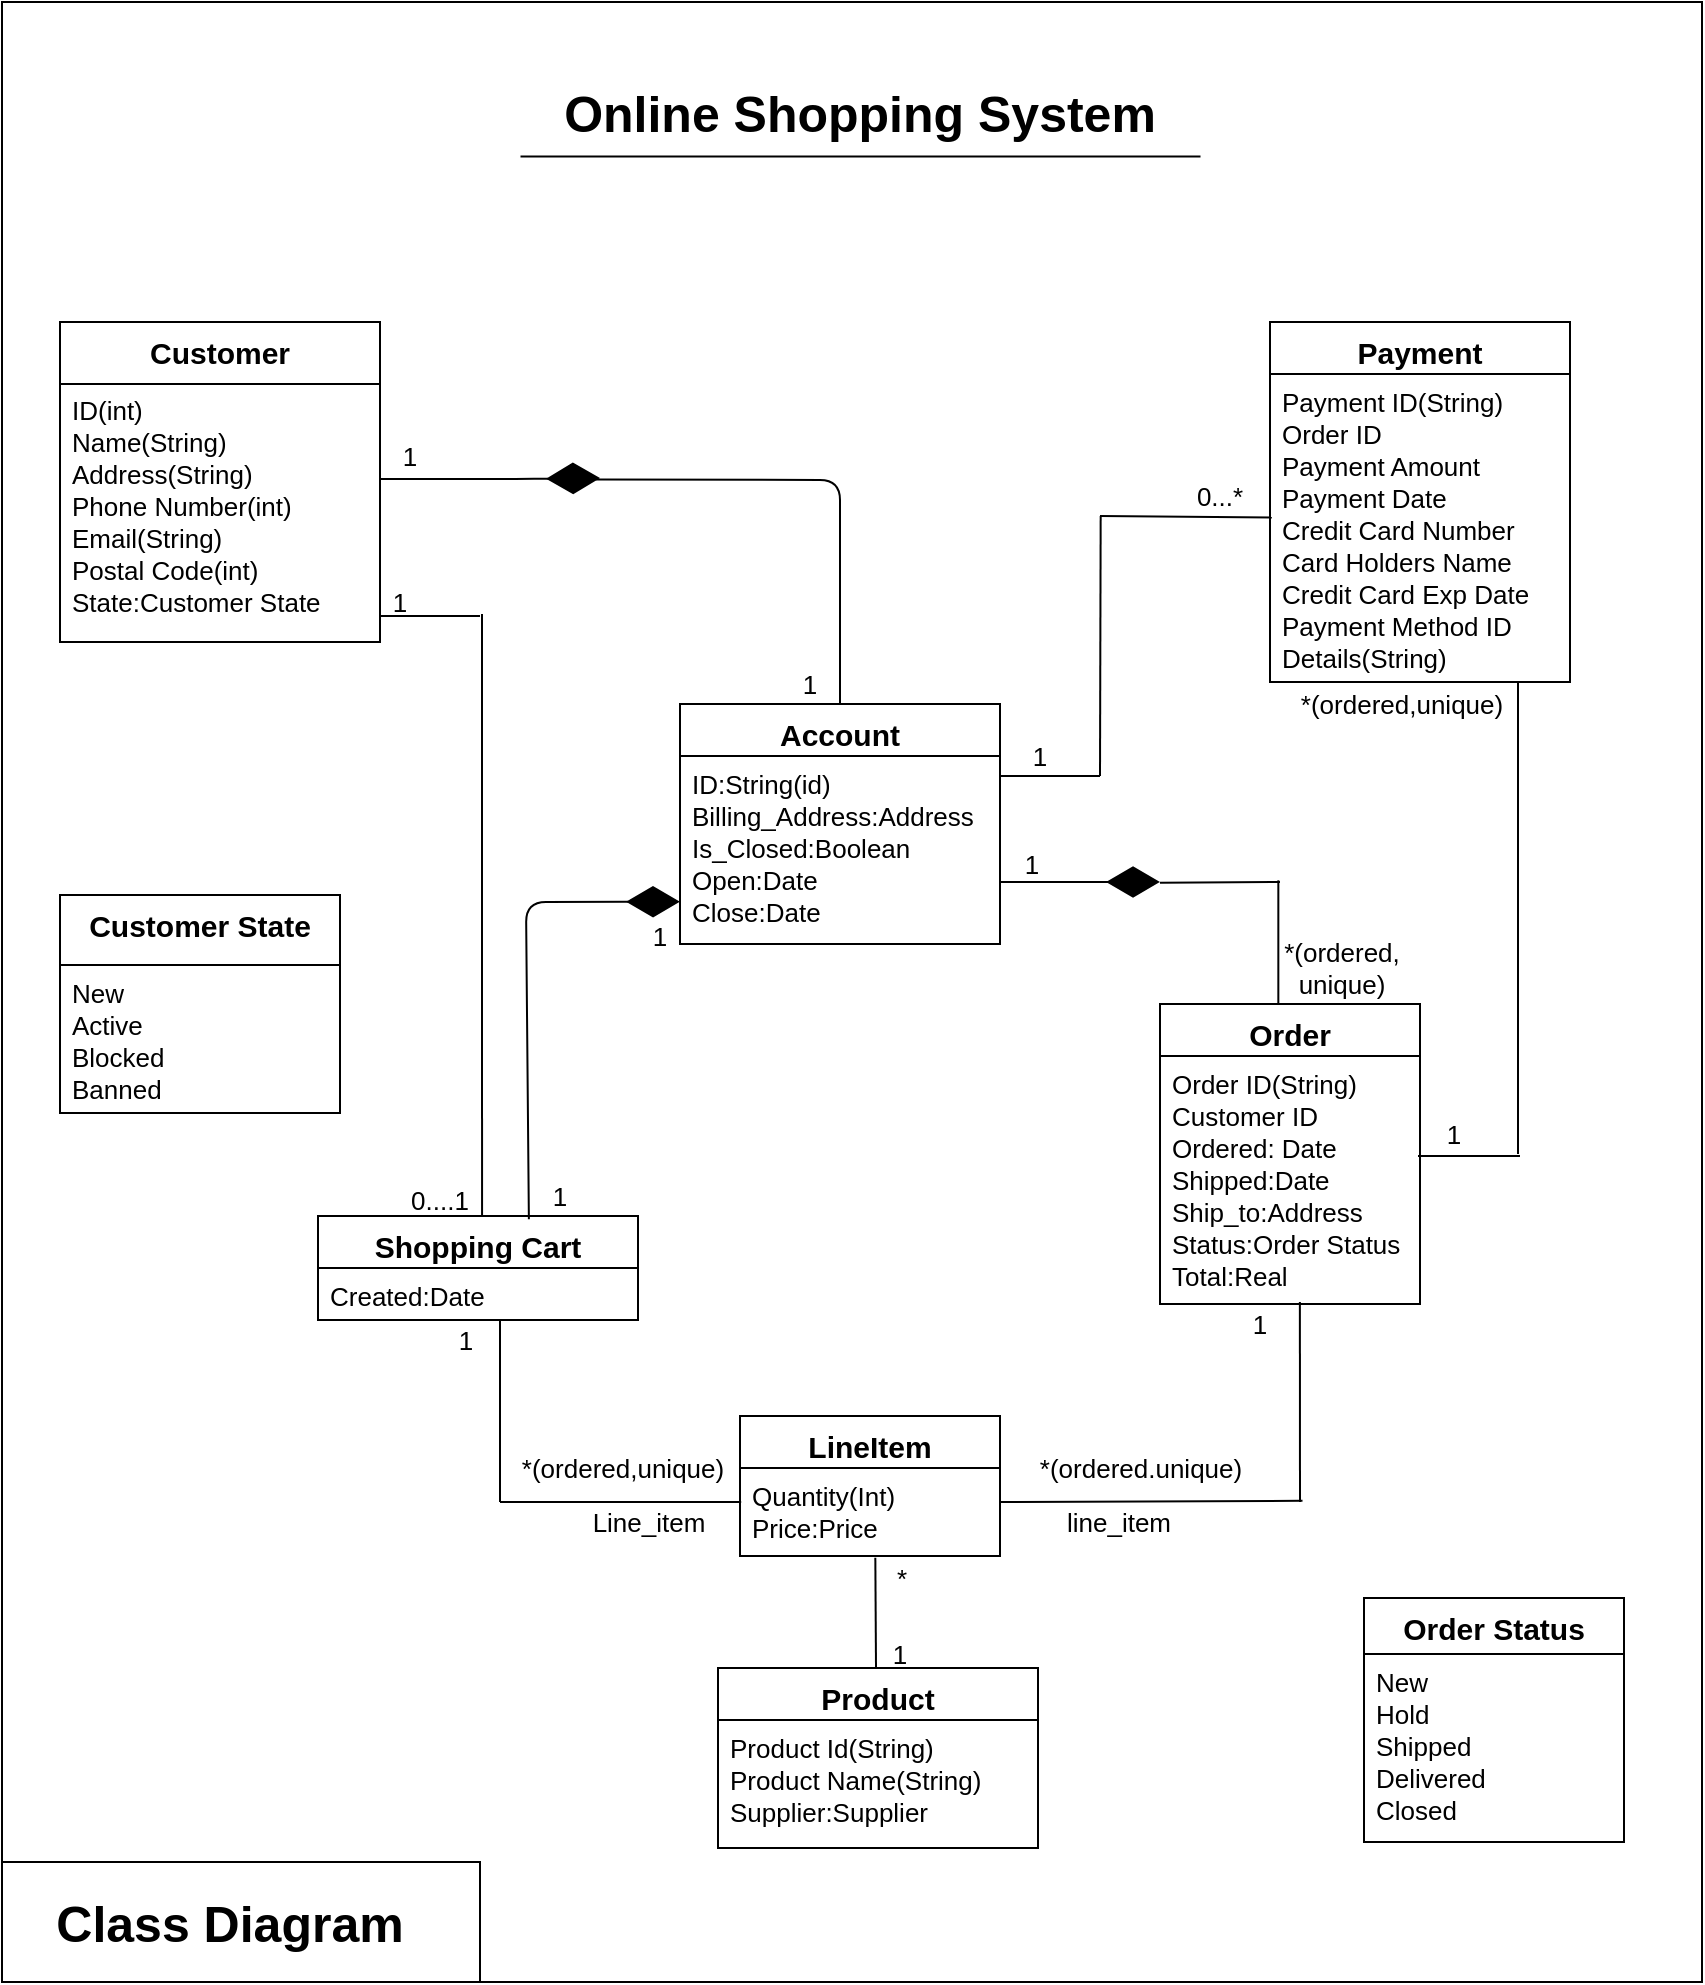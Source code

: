 <mxfile version="10.9.8" type="device"><diagram id="7nzgfwb7MUe_E2wnzI2F" name="Page-1"><mxGraphModel dx="1698" dy="870" grid="1" gridSize="10" guides="1" tooltips="1" connect="1" arrows="1" fold="1" page="1" pageScale="1" pageWidth="850" pageHeight="1100" math="0" shadow="0"><root><mxCell id="0"/><mxCell id="1" parent="0"/><mxCell id="lJWjo1Jt8DscmwreZOjy-10" value="" style="rounded=0;whiteSpace=wrap;html=1;" vertex="1" parent="1"><mxGeometry x="1" width="850" height="990" as="geometry"/></mxCell><mxCell id="lJWjo1Jt8DscmwreZOjy-11" value="Online Shopping System" style="text;html=1;strokeColor=none;fillColor=none;align=center;verticalAlign=middle;whiteSpace=wrap;rounded=0;strokeWidth=1;perimeterSpacing=3;fontSize=25;fontStyle=1" vertex="1" parent="1"><mxGeometry x="250" y="40" width="360" height="30" as="geometry"/></mxCell><mxCell id="lJWjo1Jt8DscmwreZOjy-12" value="Customer" style="swimlane;fontStyle=1;align=center;verticalAlign=top;childLayout=stackLayout;horizontal=1;startSize=31;horizontalStack=0;resizeParent=1;resizeParentMax=0;resizeLast=0;collapsible=1;marginBottom=0;strokeWidth=1;fontSize=15;" vertex="1" parent="1"><mxGeometry x="30" y="160" width="160" height="160" as="geometry"/></mxCell><mxCell id="lJWjo1Jt8DscmwreZOjy-16" value="Customer State&#10;" style="swimlane;fontStyle=1;align=center;verticalAlign=top;childLayout=stackLayout;horizontal=1;startSize=35;horizontalStack=0;resizeParent=1;resizeParentMax=0;resizeLast=0;collapsible=1;marginBottom=0;strokeWidth=1;fontSize=15;" vertex="1" parent="1"><mxGeometry x="30" y="446.5" width="140" height="109" as="geometry"/></mxCell><mxCell id="lJWjo1Jt8DscmwreZOjy-17" value="New&#10;Active &#10;Blocked&#10;Banned&#10;" style="text;strokeColor=none;fillColor=none;align=left;verticalAlign=top;spacingLeft=4;spacingRight=4;overflow=hidden;rotatable=0;points=[[0,0.5],[1,0.5]];portConstraint=eastwest;fontSize=13;" vertex="1" parent="lJWjo1Jt8DscmwreZOjy-16"><mxGeometry y="35" width="140" height="74" as="geometry"/></mxCell><mxCell id="lJWjo1Jt8DscmwreZOjy-20" value="Account" style="swimlane;fontStyle=1;align=center;verticalAlign=top;childLayout=stackLayout;horizontal=1;startSize=26;horizontalStack=0;resizeParent=1;resizeParentMax=0;resizeLast=0;collapsible=1;marginBottom=0;strokeWidth=1;fontSize=15;" vertex="1" parent="1"><mxGeometry x="340" y="351" width="160" height="120" as="geometry"/></mxCell><mxCell id="lJWjo1Jt8DscmwreZOjy-21" value="ID:String(id)&#10;Billing_Address:Address&#10;Is_Closed:Boolean&#10;Open:Date&#10;Close:Date" style="text;strokeColor=none;fillColor=none;align=left;verticalAlign=top;spacingLeft=4;spacingRight=4;overflow=hidden;rotatable=0;points=[[0,0.5],[1,0.5]];portConstraint=eastwest;fontSize=13;" vertex="1" parent="lJWjo1Jt8DscmwreZOjy-20"><mxGeometry y="26" width="160" height="94" as="geometry"/></mxCell><mxCell id="lJWjo1Jt8DscmwreZOjy-26" value="Order" style="swimlane;fontStyle=1;align=center;verticalAlign=top;childLayout=stackLayout;horizontal=1;startSize=26;horizontalStack=0;resizeParent=1;resizeParentMax=0;resizeLast=0;collapsible=1;marginBottom=0;strokeWidth=1;fontSize=15;" vertex="1" parent="1"><mxGeometry x="580" y="501" width="130" height="150" as="geometry"/></mxCell><mxCell id="lJWjo1Jt8DscmwreZOjy-27" value="Order ID(String)&#10;Customer ID&#10;Ordered: Date&#10;Shipped:Date&#10;Ship_to:Address&#10;Status:Order Status&#10;Total:Real&#10;" style="text;strokeColor=none;fillColor=none;align=left;verticalAlign=top;spacingLeft=4;spacingRight=4;overflow=hidden;rotatable=0;points=[[0,0.5],[1,0.5]];portConstraint=eastwest;fontSize=13;" vertex="1" parent="lJWjo1Jt8DscmwreZOjy-26"><mxGeometry y="26" width="130" height="124" as="geometry"/></mxCell><mxCell id="lJWjo1Jt8DscmwreZOjy-30" value="Payment" style="swimlane;fontStyle=1;align=center;verticalAlign=top;childLayout=stackLayout;horizontal=1;startSize=26;horizontalStack=0;resizeParent=1;resizeParentMax=0;resizeLast=0;collapsible=1;marginBottom=0;strokeWidth=1;fontSize=15;" vertex="1" parent="1"><mxGeometry x="635" y="160" width="150" height="180" as="geometry"/></mxCell><mxCell id="lJWjo1Jt8DscmwreZOjy-31" value="Payment ID(String)&#10;Order ID&#10;Payment Amount&#10;Payment Date&#10;Credit Card Number&#10;Card Holders Name&#10;Credit Card Exp Date&#10;Payment Method ID&#10;Details(String)" style="text;strokeColor=none;fillColor=none;align=left;verticalAlign=top;spacingLeft=4;spacingRight=4;overflow=hidden;rotatable=0;points=[[0,0.5],[1,0.5]];portConstraint=eastwest;fontSize=13;" vertex="1" parent="lJWjo1Jt8DscmwreZOjy-30"><mxGeometry y="26" width="150" height="154" as="geometry"/></mxCell><mxCell id="lJWjo1Jt8DscmwreZOjy-34" value="Order Status" style="swimlane;fontStyle=1;align=center;verticalAlign=top;childLayout=stackLayout;horizontal=1;startSize=28;horizontalStack=0;resizeParent=1;resizeParentMax=0;resizeLast=0;collapsible=1;marginBottom=0;strokeWidth=1;fontSize=15;" vertex="1" parent="1"><mxGeometry x="682" y="798" width="130" height="122" as="geometry"/></mxCell><mxCell id="lJWjo1Jt8DscmwreZOjy-35" value="New&#10;Hold&#10;Shipped&#10;Delivered&#10;Closed" style="text;strokeColor=none;fillColor=none;align=left;verticalAlign=top;spacingLeft=4;spacingRight=4;overflow=hidden;rotatable=0;points=[[0,0.5],[1,0.5]];portConstraint=eastwest;fontSize=13;" vertex="1" parent="lJWjo1Jt8DscmwreZOjy-34"><mxGeometry y="28" width="130" height="94" as="geometry"/></mxCell><mxCell id="lJWjo1Jt8DscmwreZOjy-38" value="Shopping Cart" style="swimlane;fontStyle=1;align=center;verticalAlign=top;childLayout=stackLayout;horizontal=1;startSize=26;horizontalStack=0;resizeParent=1;resizeParentMax=0;resizeLast=0;collapsible=1;marginBottom=0;strokeWidth=1;fontSize=15;" vertex="1" parent="1"><mxGeometry x="159" y="607" width="160" height="52" as="geometry"/></mxCell><mxCell id="lJWjo1Jt8DscmwreZOjy-39" value="Created:Date" style="text;strokeColor=none;fillColor=none;align=left;verticalAlign=top;spacingLeft=4;spacingRight=4;overflow=hidden;rotatable=0;points=[[0,0.5],[1,0.5]];portConstraint=eastwest;fontSize=13;" vertex="1" parent="lJWjo1Jt8DscmwreZOjy-38"><mxGeometry y="26" width="160" height="26" as="geometry"/></mxCell><mxCell id="lJWjo1Jt8DscmwreZOjy-42" value="LineItem" style="swimlane;fontStyle=1;align=center;verticalAlign=top;childLayout=stackLayout;horizontal=1;startSize=26;horizontalStack=0;resizeParent=1;resizeParentMax=0;resizeLast=0;collapsible=1;marginBottom=0;strokeWidth=1;fontSize=15;" vertex="1" parent="1"><mxGeometry x="370" y="707" width="130" height="70" as="geometry"/></mxCell><mxCell id="lJWjo1Jt8DscmwreZOjy-43" value="Quantity(Int)&#10;Price:Price" style="text;strokeColor=none;fillColor=none;align=left;verticalAlign=top;spacingLeft=4;spacingRight=4;overflow=hidden;rotatable=0;points=[[0,0.5],[1,0.5]];portConstraint=eastwest;fontSize=13;" vertex="1" parent="lJWjo1Jt8DscmwreZOjy-42"><mxGeometry y="26" width="130" height="44" as="geometry"/></mxCell><mxCell id="lJWjo1Jt8DscmwreZOjy-46" value="" style="endArrow=diamondThin;endFill=1;endSize=24;html=1;fontSize=13;" edge="1" parent="1"><mxGeometry width="160" relative="1" as="geometry"><mxPoint x="190" y="238.5" as="sourcePoint"/><mxPoint x="300" y="238" as="targetPoint"/><Array as="points"><mxPoint x="260" y="238.5"/></Array></mxGeometry></mxCell><mxCell id="lJWjo1Jt8DscmwreZOjy-51" value="" style="endArrow=none;html=1;fontSize=13;exitX=0.349;exitY=0.275;exitDx=0;exitDy=0;exitPerimeter=0;entryX=0.5;entryY=0;entryDx=0;entryDy=0;" edge="1" parent="1" target="lJWjo1Jt8DscmwreZOjy-20"><mxGeometry width="50" height="50" relative="1" as="geometry"><mxPoint x="297.824" y="238.706" as="sourcePoint"/><mxPoint x="420.167" y="314.833" as="targetPoint"/><Array as="points"><mxPoint x="420" y="239"/></Array></mxGeometry></mxCell><mxCell id="lJWjo1Jt8DscmwreZOjy-52" value="" style="endArrow=none;html=1;fontSize=13;" edge="1" parent="1"><mxGeometry width="50" height="50" relative="1" as="geometry"><mxPoint x="241.02" y="607" as="sourcePoint"/><mxPoint x="241" y="306" as="targetPoint"/></mxGeometry></mxCell><mxCell id="lJWjo1Jt8DscmwreZOjy-13" value="ID(int)&#10;Name(String)&#10;Address(String)&#10;Phone Number(int)&#10;Email(String)&#10;Postal Code(int)&#10;State:Customer State" style="text;strokeColor=none;fillColor=none;align=left;verticalAlign=top;spacingLeft=4;spacingRight=4;overflow=hidden;rotatable=0;points=[[0,0.5],[1,0.5]];portConstraint=eastwest;fontSize=13;" vertex="1" parent="1"><mxGeometry x="30" y="190" width="160" height="150" as="geometry"/></mxCell><mxCell id="lJWjo1Jt8DscmwreZOjy-54" value="" style="endArrow=none;html=1;fontSize=13;" edge="1" parent="1"><mxGeometry width="50" height="50" relative="1" as="geometry"><mxPoint x="190.0" y="307" as="sourcePoint"/><mxPoint x="240" y="307" as="targetPoint"/></mxGeometry></mxCell><mxCell id="lJWjo1Jt8DscmwreZOjy-55" value="" style="endArrow=diamondThin;endFill=1;endSize=24;html=1;fontSize=13;entryX=0;entryY=0.775;entryDx=0;entryDy=0;entryPerimeter=0;exitX=0.659;exitY=0.032;exitDx=0;exitDy=0;exitPerimeter=0;" edge="1" parent="1" source="lJWjo1Jt8DscmwreZOjy-38" target="lJWjo1Jt8DscmwreZOjy-21"><mxGeometry width="160" relative="1" as="geometry"><mxPoint x="260" y="560" as="sourcePoint"/><mxPoint x="420" y="560" as="targetPoint"/><Array as="points"><mxPoint x="263" y="450"/></Array></mxGeometry></mxCell><mxCell id="lJWjo1Jt8DscmwreZOjy-56" value="Product" style="swimlane;fontStyle=1;align=center;verticalAlign=top;childLayout=stackLayout;horizontal=1;startSize=26;horizontalStack=0;resizeParent=1;resizeParentMax=0;resizeLast=0;collapsible=1;marginBottom=0;strokeWidth=1;fontSize=15;" vertex="1" parent="1"><mxGeometry x="359" y="833" width="160" height="90" as="geometry"/></mxCell><mxCell id="lJWjo1Jt8DscmwreZOjy-57" value="Product Id(String)&#10;Product Name(String)&#10;Supplier:Supplier" style="text;strokeColor=none;fillColor=none;align=left;verticalAlign=top;spacingLeft=4;spacingRight=4;overflow=hidden;rotatable=0;points=[[0,0.5],[1,0.5]];portConstraint=eastwest;fontSize=13;" vertex="1" parent="lJWjo1Jt8DscmwreZOjy-56"><mxGeometry y="26" width="160" height="64" as="geometry"/></mxCell><mxCell id="lJWjo1Jt8DscmwreZOjy-60" value="" style="endArrow=none;html=1;fontSize=13;entryX=0.009;entryY=0.287;entryDx=0;entryDy=0;entryPerimeter=0;" edge="1" parent="1"><mxGeometry width="50" height="50" relative="1" as="geometry"><mxPoint x="250" y="750" as="sourcePoint"/><mxPoint x="370.588" y="750" as="targetPoint"/></mxGeometry></mxCell><mxCell id="lJWjo1Jt8DscmwreZOjy-61" value="" style="endArrow=none;html=1;fontSize=13;" edge="1" parent="1"><mxGeometry width="50" height="50" relative="1" as="geometry"><mxPoint x="250" y="750" as="sourcePoint"/><mxPoint x="250" y="659" as="targetPoint"/></mxGeometry></mxCell><mxCell id="lJWjo1Jt8DscmwreZOjy-62" value="" style="endArrow=none;html=1;fontSize=13;entryX=0.422;entryY=1.087;entryDx=0;entryDy=0;entryPerimeter=0;" edge="1" parent="1"><mxGeometry width="50" height="50" relative="1" as="geometry"><mxPoint x="438" y="833" as="sourcePoint"/><mxPoint x="437.667" y="777.833" as="targetPoint"/></mxGeometry></mxCell><mxCell id="lJWjo1Jt8DscmwreZOjy-63" value="" style="endArrow=none;html=1;fontSize=13;entryX=0.765;entryY=0.757;entryDx=0;entryDy=0;entryPerimeter=0;" edge="1" parent="1" target="lJWjo1Jt8DscmwreZOjy-10"><mxGeometry width="50" height="50" relative="1" as="geometry"><mxPoint x="500" y="750" as="sourcePoint"/><mxPoint x="600" y="750" as="targetPoint"/></mxGeometry></mxCell><mxCell id="lJWjo1Jt8DscmwreZOjy-64" value="" style="endArrow=none;html=1;fontSize=13;entryX=0.538;entryY=0.992;entryDx=0;entryDy=0;entryPerimeter=0;" edge="1" parent="1" target="lJWjo1Jt8DscmwreZOjy-27"><mxGeometry width="50" height="50" relative="1" as="geometry"><mxPoint x="650" y="750" as="sourcePoint"/><mxPoint x="650" y="692" as="targetPoint"/></mxGeometry></mxCell><mxCell id="lJWjo1Jt8DscmwreZOjy-65" value="" style="endArrow=none;html=1;fontSize=13;" edge="1" parent="1"><mxGeometry width="50" height="50" relative="1" as="geometry"><mxPoint x="709" y="577" as="sourcePoint"/><mxPoint x="760" y="577" as="targetPoint"/></mxGeometry></mxCell><mxCell id="lJWjo1Jt8DscmwreZOjy-66" value="" style="endArrow=none;html=1;fontSize=13;" edge="1" parent="1"><mxGeometry width="50" height="50" relative="1" as="geometry"><mxPoint x="759" y="340" as="sourcePoint"/><mxPoint x="759" y="576" as="targetPoint"/></mxGeometry></mxCell><mxCell id="lJWjo1Jt8DscmwreZOjy-67" value="" style="endArrow=diamondThin;endFill=1;endSize=24;html=1;fontSize=13;" edge="1" parent="1"><mxGeometry width="160" relative="1" as="geometry"><mxPoint x="500" y="440" as="sourcePoint"/><mxPoint x="580" y="440" as="targetPoint"/></mxGeometry></mxCell><mxCell id="lJWjo1Jt8DscmwreZOjy-68" value="" style="endArrow=none;html=1;fontSize=13;exitX=0.5;exitY=0;exitDx=0;exitDy=0;entryX=0.759;entryY=0.444;entryDx=0;entryDy=0;entryPerimeter=0;" edge="1" parent="1"><mxGeometry width="50" height="50" relative="1" as="geometry"><mxPoint x="639.167" y="500.833" as="sourcePoint"/><mxPoint x="639.167" y="439.167" as="targetPoint"/></mxGeometry></mxCell><mxCell id="lJWjo1Jt8DscmwreZOjy-70" value="" style="endArrow=none;html=1;fontSize=13;" edge="1" parent="1"><mxGeometry width="50" height="50" relative="1" as="geometry"><mxPoint x="580" y="440.413" as="sourcePoint"/><mxPoint x="640" y="440" as="targetPoint"/></mxGeometry></mxCell><mxCell id="lJWjo1Jt8DscmwreZOjy-71" value="" style="endArrow=none;html=1;fontSize=13;" edge="1" parent="1"><mxGeometry width="50" height="50" relative="1" as="geometry"><mxPoint x="550" y="387" as="sourcePoint"/><mxPoint x="500" y="387" as="targetPoint"/></mxGeometry></mxCell><mxCell id="lJWjo1Jt8DscmwreZOjy-72" value="" style="endArrow=none;html=1;fontSize=13;exitX=0.659;exitY=0.263;exitDx=0;exitDy=0;exitPerimeter=0;" edge="1" parent="1"><mxGeometry width="50" height="50" relative="1" as="geometry"><mxPoint x="550.333" y="257" as="sourcePoint"/><mxPoint x="550" y="387" as="targetPoint"/></mxGeometry></mxCell><mxCell id="lJWjo1Jt8DscmwreZOjy-73" value="" style="endArrow=none;html=1;fontSize=13;entryX=0.705;entryY=0.078;entryDx=0;entryDy=0;entryPerimeter=0;exitX=0.305;exitY=0.078;exitDx=0;exitDy=0;exitPerimeter=0;fontStyle=0" edge="1" parent="1" source="lJWjo1Jt8DscmwreZOjy-10" target="lJWjo1Jt8DscmwreZOjy-10"><mxGeometry width="50" height="50" relative="1" as="geometry"><mxPoint x="303.897" y="77.655" as="sourcePoint"/><mxPoint x="559.759" y="76.966" as="targetPoint"/></mxGeometry></mxCell><mxCell id="lJWjo1Jt8DscmwreZOjy-74" value="" style="endArrow=none;html=1;fontSize=13;entryX=0.006;entryY=0.466;entryDx=0;entryDy=0;entryPerimeter=0;" edge="1" parent="1" target="lJWjo1Jt8DscmwreZOjy-31"><mxGeometry width="50" height="50" relative="1" as="geometry"><mxPoint x="550" y="257" as="sourcePoint"/><mxPoint x="635.222" y="258.556" as="targetPoint"/></mxGeometry></mxCell><mxCell id="lJWjo1Jt8DscmwreZOjy-75" value="1" style="text;html=1;strokeColor=none;fillColor=none;align=center;verticalAlign=middle;whiteSpace=wrap;rounded=0;fontSize=13;" vertex="1" parent="1"><mxGeometry x="180" y="217" width="50" height="20" as="geometry"/></mxCell><mxCell id="lJWjo1Jt8DscmwreZOjy-76" value="1" style="text;html=1;strokeColor=none;fillColor=none;align=center;verticalAlign=middle;whiteSpace=wrap;rounded=0;fontSize=13;" vertex="1" parent="1"><mxGeometry x="370" y="331" width="70" height="20" as="geometry"/></mxCell><mxCell id="lJWjo1Jt8DscmwreZOjy-79" value="1" style="text;html=1;strokeColor=none;fillColor=none;align=center;verticalAlign=middle;whiteSpace=wrap;rounded=0;fontSize=13;" vertex="1" parent="1"><mxGeometry x="180" y="290" width="40" height="20" as="geometry"/></mxCell><mxCell id="lJWjo1Jt8DscmwreZOjy-80" value="0....1" style="text;html=1;strokeColor=none;fillColor=none;align=center;verticalAlign=middle;whiteSpace=wrap;rounded=0;fontSize=13;" vertex="1" parent="1"><mxGeometry x="200" y="589" width="40" height="20" as="geometry"/></mxCell><mxCell id="lJWjo1Jt8DscmwreZOjy-81" value="1" style="text;html=1;strokeColor=none;fillColor=none;align=center;verticalAlign=middle;whiteSpace=wrap;rounded=0;fontSize=13;" vertex="1" parent="1"><mxGeometry x="260" y="587" width="40" height="20" as="geometry"/></mxCell><mxCell id="lJWjo1Jt8DscmwreZOjy-82" value="1" style="text;html=1;strokeColor=none;fillColor=none;align=center;verticalAlign=middle;whiteSpace=wrap;rounded=0;fontSize=13;" vertex="1" parent="1"><mxGeometry x="310" y="457" width="40" height="20" as="geometry"/></mxCell><mxCell id="lJWjo1Jt8DscmwreZOjy-83" value="1" style="text;html=1;strokeColor=none;fillColor=none;align=center;verticalAlign=middle;whiteSpace=wrap;rounded=0;fontSize=13;" vertex="1" parent="1"><mxGeometry x="213" y="659" width="40" height="20" as="geometry"/></mxCell><mxCell id="lJWjo1Jt8DscmwreZOjy-84" value="Line_item" style="text;html=1;strokeColor=none;fillColor=none;align=center;verticalAlign=middle;whiteSpace=wrap;rounded=0;fontSize=13;" vertex="1" parent="1"><mxGeometry x="290" y="750" width="69" height="20" as="geometry"/></mxCell><mxCell id="lJWjo1Jt8DscmwreZOjy-86" value="line_item" style="text;html=1;strokeColor=none;fillColor=none;align=center;verticalAlign=middle;whiteSpace=wrap;rounded=0;fontSize=13;" vertex="1" parent="1"><mxGeometry x="519" y="750" width="81" height="20" as="geometry"/></mxCell><mxCell id="lJWjo1Jt8DscmwreZOjy-87" value="*(ordered,unique)" style="text;html=1;strokeColor=none;fillColor=none;align=center;verticalAlign=middle;whiteSpace=wrap;rounded=0;fontSize=13;" vertex="1" parent="1"><mxGeometry x="256" y="723" width="111" height="20" as="geometry"/></mxCell><mxCell id="lJWjo1Jt8DscmwreZOjy-88" value="*(ordered.unique)" style="text;html=1;strokeColor=none;fillColor=none;align=center;verticalAlign=middle;whiteSpace=wrap;rounded=0;fontSize=13;" vertex="1" parent="1"><mxGeometry x="510" y="723" width="121" height="20" as="geometry"/></mxCell><mxCell id="lJWjo1Jt8DscmwreZOjy-89" value="1" style="text;html=1;strokeColor=none;fillColor=none;align=center;verticalAlign=middle;whiteSpace=wrap;rounded=0;fontSize=13;" vertex="1" parent="1"><mxGeometry x="610" y="651" width="40" height="20" as="geometry"/></mxCell><mxCell id="lJWjo1Jt8DscmwreZOjy-90" value="*" style="text;html=1;strokeColor=none;fillColor=none;align=center;verticalAlign=middle;whiteSpace=wrap;rounded=0;fontSize=13;" vertex="1" parent="1"><mxGeometry x="431" y="778" width="40" height="20" as="geometry"/></mxCell><mxCell id="lJWjo1Jt8DscmwreZOjy-91" value="1" style="text;html=1;strokeColor=none;fillColor=none;align=center;verticalAlign=middle;whiteSpace=wrap;rounded=0;fontSize=13;" vertex="1" parent="1"><mxGeometry x="430" y="815.5" width="40" height="20" as="geometry"/></mxCell><mxCell id="lJWjo1Jt8DscmwreZOjy-92" value="1" style="text;html=1;strokeColor=none;fillColor=none;align=center;verticalAlign=middle;whiteSpace=wrap;rounded=0;fontSize=13;" vertex="1" parent="1"><mxGeometry x="707" y="556" width="40" height="20" as="geometry"/></mxCell><mxCell id="lJWjo1Jt8DscmwreZOjy-93" value="*(ordered,unique)" style="text;html=1;strokeColor=none;fillColor=none;align=center;verticalAlign=middle;whiteSpace=wrap;rounded=0;fontSize=13;" vertex="1" parent="1"><mxGeometry x="641" y="341" width="120" height="20" as="geometry"/></mxCell><mxCell id="lJWjo1Jt8DscmwreZOjy-94" value="*(ordered,&lt;br&gt;unique)" style="text;html=1;strokeColor=none;fillColor=none;align=center;verticalAlign=middle;whiteSpace=wrap;rounded=0;fontSize=13;" vertex="1" parent="1"><mxGeometry x="631" y="458" width="80" height="49" as="geometry"/></mxCell><mxCell id="lJWjo1Jt8DscmwreZOjy-98" value="1" style="text;html=1;strokeColor=none;fillColor=none;align=center;verticalAlign=middle;whiteSpace=wrap;rounded=0;fontSize=13;" vertex="1" parent="1"><mxGeometry x="496" y="420.5" width="40" height="20" as="geometry"/></mxCell><mxCell id="lJWjo1Jt8DscmwreZOjy-99" value="1" style="text;html=1;strokeColor=none;fillColor=none;align=center;verticalAlign=middle;whiteSpace=wrap;rounded=0;fontSize=13;" vertex="1" parent="1"><mxGeometry x="500" y="367" width="40" height="20" as="geometry"/></mxCell><mxCell id="lJWjo1Jt8DscmwreZOjy-100" value="0...*" style="text;html=1;strokeColor=none;fillColor=none;align=center;verticalAlign=middle;whiteSpace=wrap;rounded=0;fontSize=13;" vertex="1" parent="1"><mxGeometry x="590" y="237" width="40" height="20" as="geometry"/></mxCell><mxCell id="lJWjo1Jt8DscmwreZOjy-101" value="" style="rounded=0;whiteSpace=wrap;html=1;strokeWidth=1;fontSize=13;" vertex="1" parent="1"><mxGeometry x="1" y="930" width="239" height="60" as="geometry"/></mxCell><mxCell id="lJWjo1Jt8DscmwreZOjy-103" value="&lt;font style=&quot;font-size: 25px&quot;&gt;&lt;b&gt;Class Diagram&lt;/b&gt;&lt;/font&gt;" style="text;html=1;strokeColor=none;fillColor=none;align=center;verticalAlign=middle;whiteSpace=wrap;rounded=0;fontSize=13;" vertex="1" parent="1"><mxGeometry x="10" y="950" width="210" height="20" as="geometry"/></mxCell></root></mxGraphModel></diagram></mxfile>